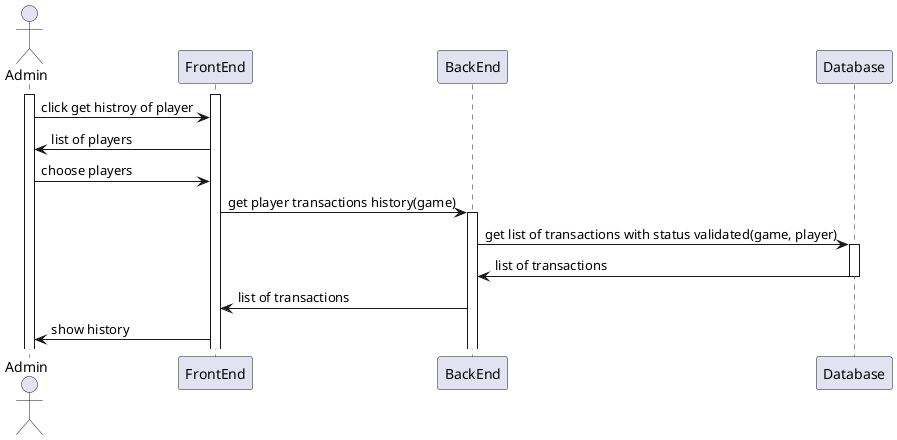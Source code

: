 @startuml "see transaction history of one player"

actor Admin

Activate Admin
Activate FrontEnd

Admin -> FrontEnd : click get histroy of player
FrontEnd -> Admin : list of players
Admin -> FrontEnd : choose players
FrontEnd -> BackEnd : get player transactions history(game)
Activate BackEnd

BackEnd -> Database : get list of transactions with status validated(game, player)
Activate Database

Database -> BackEnd : list of transactions
deactivate Database

BackEnd -> FrontEnd : list of transactions


FrontEnd -> Admin : show history

@enduml
